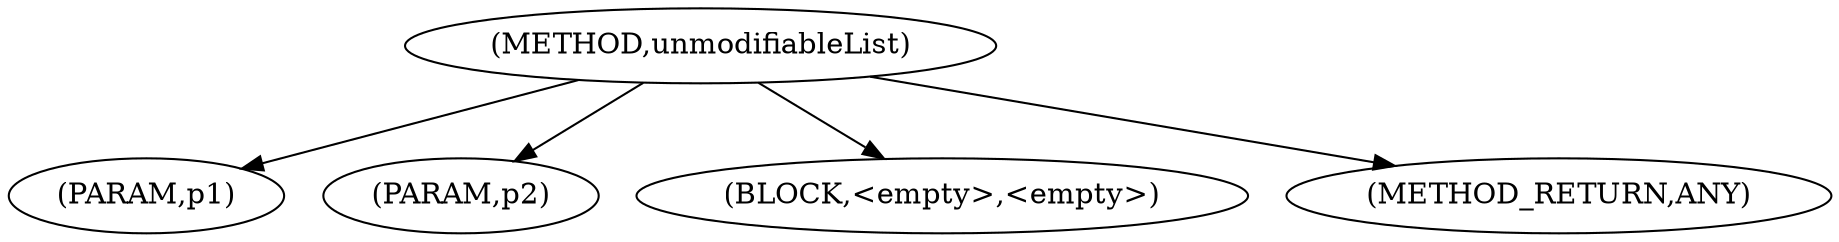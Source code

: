 digraph "unmodifiableList" {  
"3637" [label = <(METHOD,unmodifiableList)> ]
"3638" [label = <(PARAM,p1)> ]
"3639" [label = <(PARAM,p2)> ]
"3640" [label = <(BLOCK,&lt;empty&gt;,&lt;empty&gt;)> ]
"3641" [label = <(METHOD_RETURN,ANY)> ]
  "3637" -> "3638" 
  "3637" -> "3640" 
  "3637" -> "3639" 
  "3637" -> "3641" 
}
